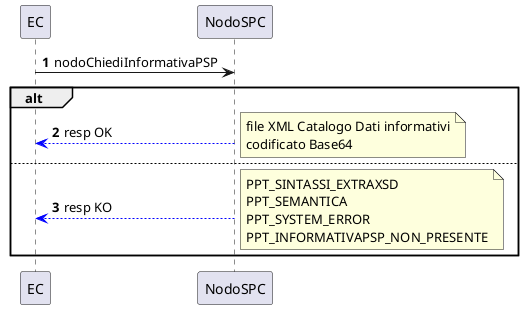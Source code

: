 @startuml
autonumber

EC -> NodoSPC: nodoChiediInformativaPSP
alt
NodoSPC -[#blue]-> EC:resp OK
note right: file XML Catalogo Dati informativi\ncodificato Base64
else
NodoSPC -[#blue]-> EC:resp KO
note right:PPT_SINTASSI_EXTRAXSD\nPPT_SEMANTICA\nPPT_SYSTEM_ERROR\nPPT_INFORMATIVAPSP_NON_PRESENTE

end alt

@enduml
